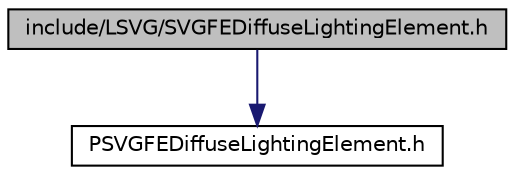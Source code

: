 digraph G
{
  edge [fontname="Helvetica",fontsize="10",labelfontname="Helvetica",labelfontsize="10"];
  node [fontname="Helvetica",fontsize="10",shape=record];
  Node1 [label="include/LSVG/SVGFEDiffuseLightingElement.h",height=0.2,width=0.4,color="black", fillcolor="grey75", style="filled" fontcolor="black"];
  Node1 -> Node2 [color="midnightblue",fontsize="10",style="solid",fontname="Helvetica"];
  Node2 [label="PSVGFEDiffuseLightingElement.h",height=0.2,width=0.4,color="black", fillcolor="white", style="filled",URL="$_p_s_v_g_f_e_diffuse_lighting_element_8h.html"];
}
